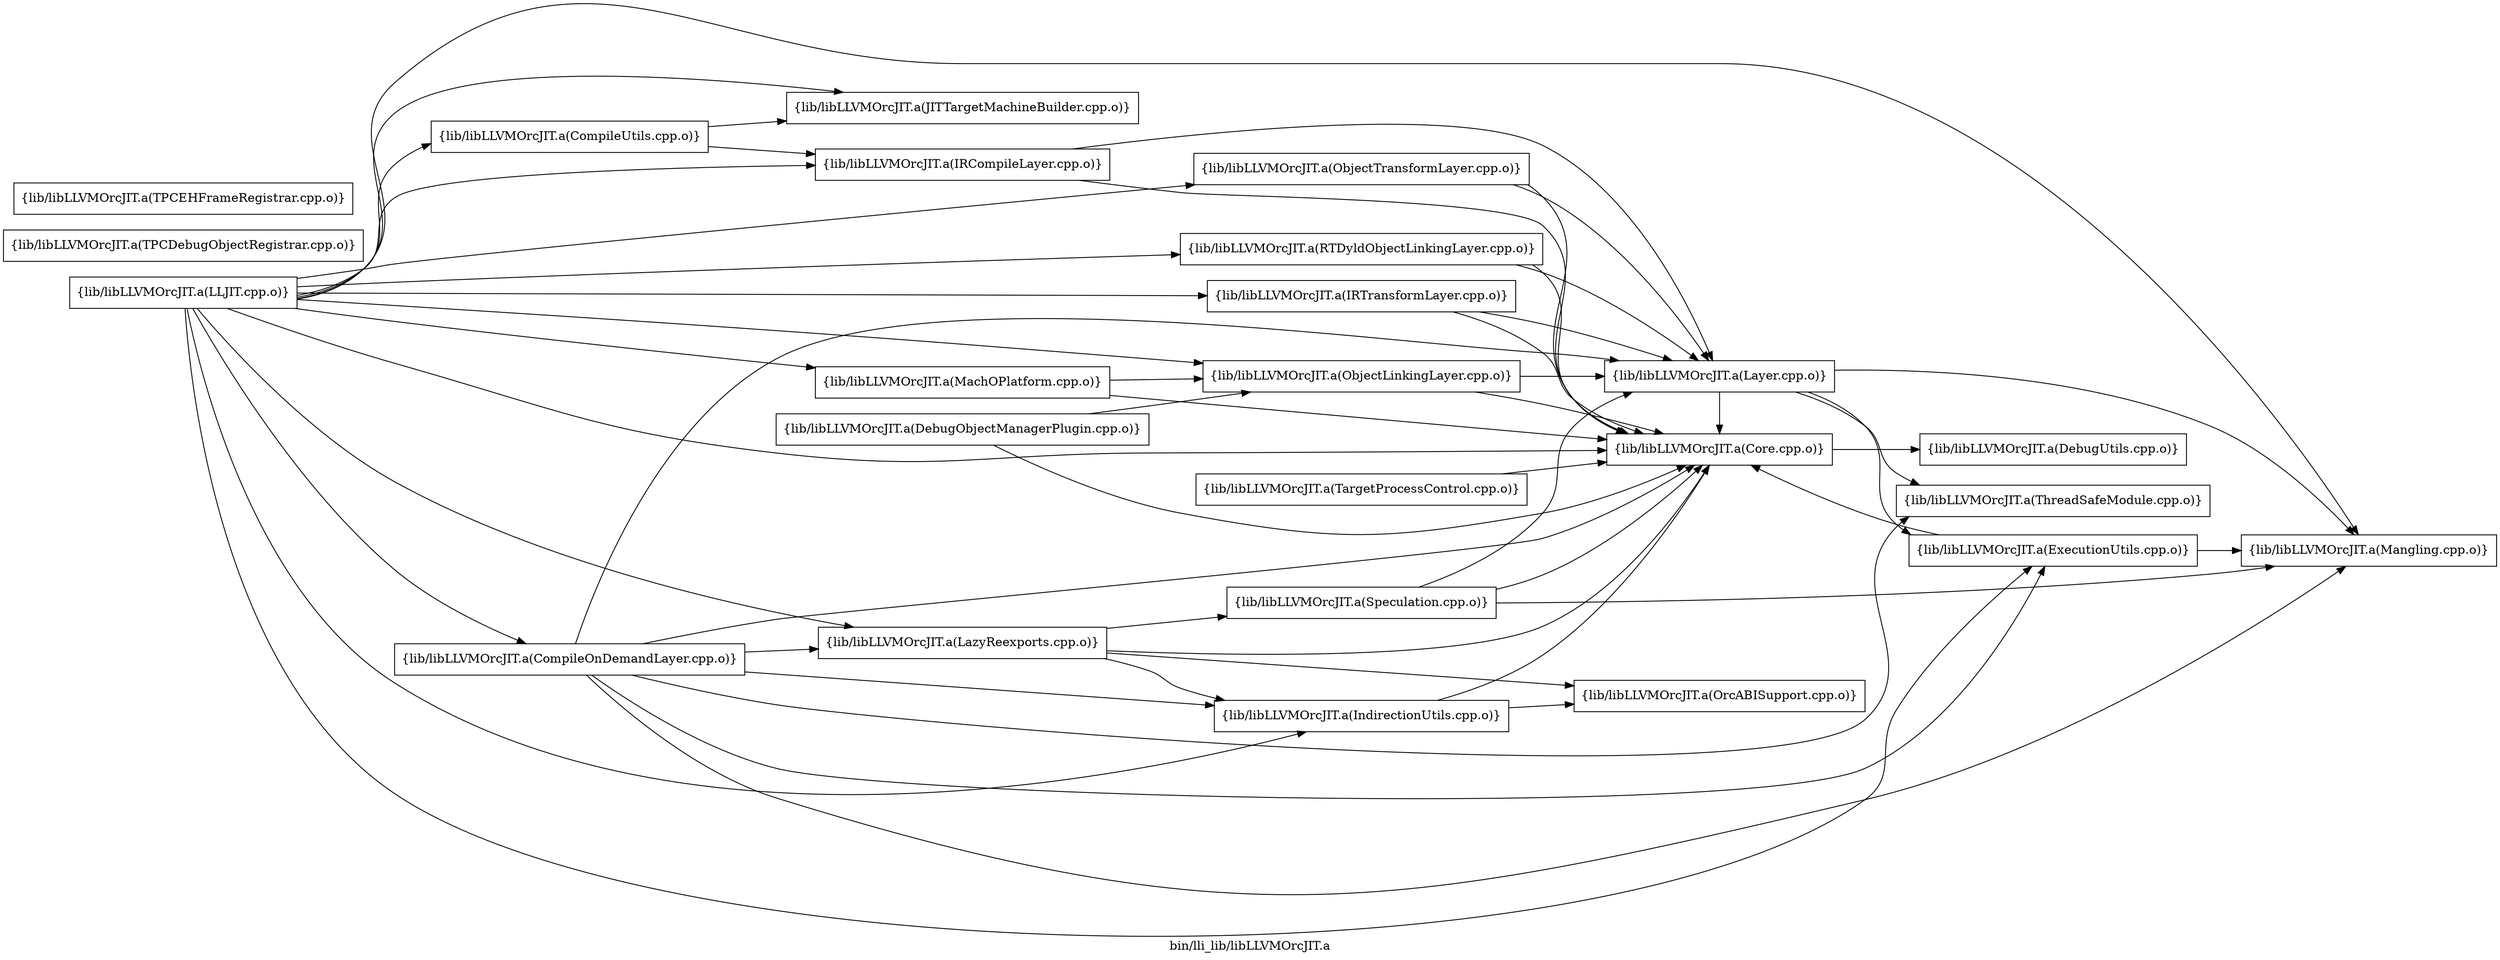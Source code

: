 digraph "bin/lli_lib/libLLVMOrcJIT.a" {
	label="bin/lli_lib/libLLVMOrcJIT.a";
	rankdir=LR;
	{ rank=same; Node0x55ff410a4cf8;  }
	{ rank=same; Node0x55ff410a2098; Node0x55ff41081bb8;  }
	{ rank=same; Node0x55ff410a1cd8; Node0x55ff41082b58;  }

	Node0x55ff410a4cf8 [shape=record,shape=box,group=0,label="{lib/libLLVMOrcJIT.a(CompileUtils.cpp.o)}"];
	Node0x55ff410a4cf8 -> Node0x55ff410a2098;
	Node0x55ff410a4cf8 -> Node0x55ff41081bb8;
	Node0x55ff410a1cd8 [shape=record,shape=box,group=0,label="{lib/libLLVMOrcJIT.a(Core.cpp.o)}"];
	Node0x55ff410a1cd8 -> Node0x55ff410a0d88;
	Node0x55ff410a1508 [shape=record,shape=box,group=0,label="{lib/libLLVMOrcJIT.a(DebugObjectManagerPlugin.cpp.o)}"];
	Node0x55ff410a1508 -> Node0x55ff410a1cd8;
	Node0x55ff410a1508 -> Node0x55ff41095a28;
	Node0x55ff410a2f48 [shape=record,shape=box,group=0,label="{lib/libLLVMOrcJIT.a(ExecutionUtils.cpp.o)}"];
	Node0x55ff410a2f48 -> Node0x55ff410a1cd8;
	Node0x55ff410a2f48 -> Node0x55ff410961a8;
	Node0x55ff410a27c8 [shape=record,shape=box,group=0,label="{lib/libLLVMOrcJIT.a(IndirectionUtils.cpp.o)}"];
	Node0x55ff410a27c8 -> Node0x55ff410a1cd8;
	Node0x55ff410a27c8 -> Node0x55ff41094b28;
	Node0x55ff410a2098 [shape=record,shape=box,group=0,label="{lib/libLLVMOrcJIT.a(IRCompileLayer.cpp.o)}"];
	Node0x55ff410a2098 -> Node0x55ff410a1cd8;
	Node0x55ff410a2098 -> Node0x55ff41082b58;
	Node0x55ff41081bb8 [shape=record,shape=box,group=0,label="{lib/libLLVMOrcJIT.a(JITTargetMachineBuilder.cpp.o)}"];
	Node0x55ff41082298 [shape=record,shape=box,group=0,label="{lib/libLLVMOrcJIT.a(LazyReexports.cpp.o)}"];
	Node0x55ff41082298 -> Node0x55ff410a1cd8;
	Node0x55ff41082298 -> Node0x55ff410a27c8;
	Node0x55ff41082298 -> Node0x55ff41094b28;
	Node0x55ff41082298 -> Node0x55ff41093e58;
	Node0x55ff410809e8 [shape=record,shape=box,group=0,label="{lib/libLLVMOrcJIT.a(LLJIT.cpp.o)}"];
	Node0x55ff410809e8 -> Node0x55ff410a4cf8;
	Node0x55ff410809e8 -> Node0x55ff410a1cd8;
	Node0x55ff410809e8 -> Node0x55ff410a2f48;
	Node0x55ff410809e8 -> Node0x55ff410a27c8;
	Node0x55ff410809e8 -> Node0x55ff410a2098;
	Node0x55ff410809e8 -> Node0x55ff41081bb8;
	Node0x55ff410809e8 -> Node0x55ff41082298;
	Node0x55ff410809e8 -> Node0x55ff4109dae8;
	Node0x55ff410809e8 -> Node0x55ff4108cdd8;
	Node0x55ff410809e8 -> Node0x55ff41096978;
	Node0x55ff410809e8 -> Node0x55ff410961a8;
	Node0x55ff410809e8 -> Node0x55ff41095a28;
	Node0x55ff410809e8 -> Node0x55ff410952a8;
	Node0x55ff410809e8 -> Node0x55ff41094678;
	Node0x55ff4109dae8 [shape=record,shape=box,group=0,label="{lib/libLLVMOrcJIT.a(CompileOnDemandLayer.cpp.o)}"];
	Node0x55ff4109dae8 -> Node0x55ff410a1cd8;
	Node0x55ff4109dae8 -> Node0x55ff410a2f48;
	Node0x55ff4109dae8 -> Node0x55ff410a27c8;
	Node0x55ff4109dae8 -> Node0x55ff41082298;
	Node0x55ff4109dae8 -> Node0x55ff41082b58;
	Node0x55ff4109dae8 -> Node0x55ff410961a8;
	Node0x55ff4109dae8 -> Node0x55ff41092ff8;
	Node0x55ff41096978 [shape=record,shape=box,group=0,label="{lib/libLLVMOrcJIT.a(MachOPlatform.cpp.o)}"];
	Node0x55ff41096978 -> Node0x55ff410a1cd8;
	Node0x55ff41096978 -> Node0x55ff41095a28;
	Node0x55ff410961a8 [shape=record,shape=box,group=0,label="{lib/libLLVMOrcJIT.a(Mangling.cpp.o)}"];
	Node0x55ff41095a28 [shape=record,shape=box,group=0,label="{lib/libLLVMOrcJIT.a(ObjectLinkingLayer.cpp.o)}"];
	Node0x55ff41095a28 -> Node0x55ff410a1cd8;
	Node0x55ff41095a28 -> Node0x55ff41082b58;
	Node0x55ff41094678 [shape=record,shape=box,group=0,label="{lib/libLLVMOrcJIT.a(RTDyldObjectLinkingLayer.cpp.o)}"];
	Node0x55ff41094678 -> Node0x55ff410a1cd8;
	Node0x55ff41094678 -> Node0x55ff41082b58;
	Node0x55ff41093638 [shape=record,shape=box,group=0,label="{lib/libLLVMOrcJIT.a(TargetProcessControl.cpp.o)}"];
	Node0x55ff41093638 -> Node0x55ff410a1cd8;
	Node0x55ff410928c8 [shape=record,shape=box,group=0,label="{lib/libLLVMOrcJIT.a(TPCDebugObjectRegistrar.cpp.o)}"];
	Node0x55ff41092148 [shape=record,shape=box,group=0,label="{lib/libLLVMOrcJIT.a(TPCEHFrameRegistrar.cpp.o)}"];
	Node0x55ff41082b58 [shape=record,shape=box,group=0,label="{lib/libLLVMOrcJIT.a(Layer.cpp.o)}"];
	Node0x55ff41082b58 -> Node0x55ff410a1cd8;
	Node0x55ff41082b58 -> Node0x55ff410a2f48;
	Node0x55ff41082b58 -> Node0x55ff410961a8;
	Node0x55ff41082b58 -> Node0x55ff41092ff8;
	Node0x55ff41092ff8 [shape=record,shape=box,group=0,label="{lib/libLLVMOrcJIT.a(ThreadSafeModule.cpp.o)}"];
	Node0x55ff410a0d88 [shape=record,shape=box,group=0,label="{lib/libLLVMOrcJIT.a(DebugUtils.cpp.o)}"];
	Node0x55ff41094b28 [shape=record,shape=box,group=0,label="{lib/libLLVMOrcJIT.a(OrcABISupport.cpp.o)}"];
	Node0x55ff41093e58 [shape=record,shape=box,group=0,label="{lib/libLLVMOrcJIT.a(Speculation.cpp.o)}"];
	Node0x55ff41093e58 -> Node0x55ff410a1cd8;
	Node0x55ff41093e58 -> Node0x55ff41082b58;
	Node0x55ff41093e58 -> Node0x55ff410961a8;
	Node0x55ff4108cdd8 [shape=record,shape=box,group=0,label="{lib/libLLVMOrcJIT.a(IRTransformLayer.cpp.o)}"];
	Node0x55ff4108cdd8 -> Node0x55ff410a1cd8;
	Node0x55ff4108cdd8 -> Node0x55ff41082b58;
	Node0x55ff410952a8 [shape=record,shape=box,group=0,label="{lib/libLLVMOrcJIT.a(ObjectTransformLayer.cpp.o)}"];
	Node0x55ff410952a8 -> Node0x55ff410a1cd8;
	Node0x55ff410952a8 -> Node0x55ff41082b58;
}
